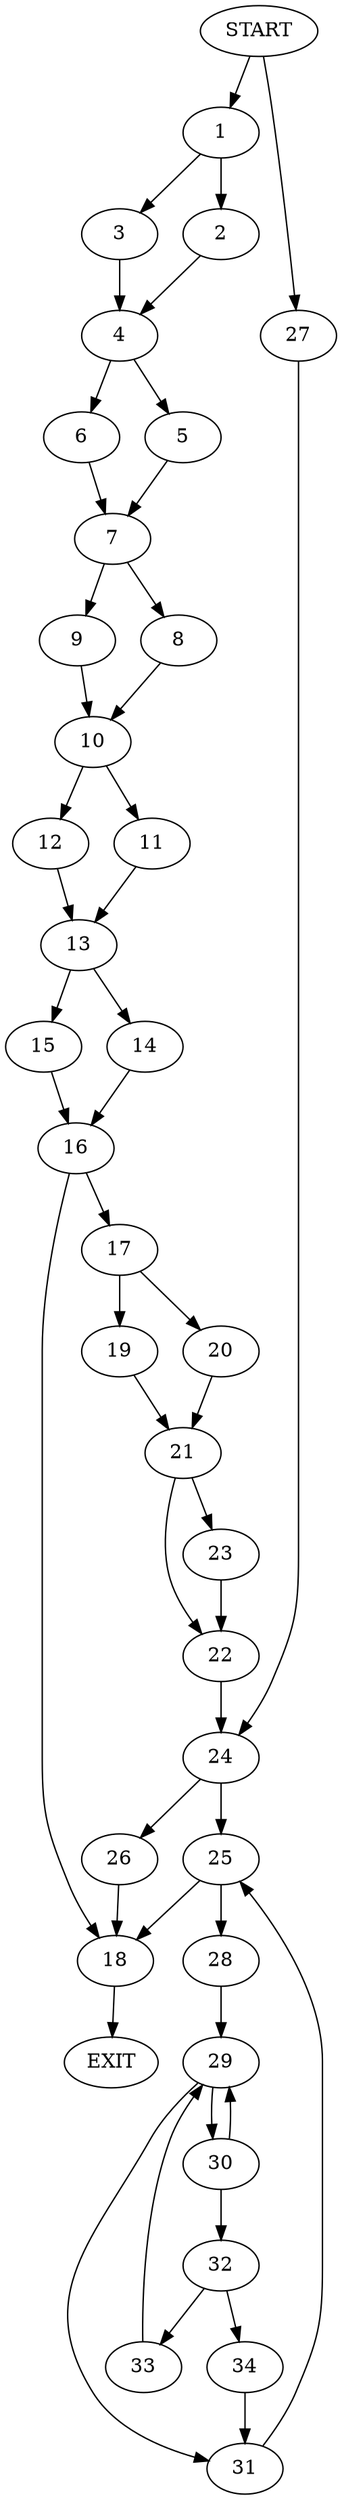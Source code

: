 digraph {
0 [label="START"]
35 [label="EXIT"]
0 -> 1
1 -> 2
1 -> 3
2 -> 4
3 -> 4
4 -> 5
4 -> 6
6 -> 7
5 -> 7
7 -> 8
7 -> 9
8 -> 10
9 -> 10
10 -> 11
10 -> 12
12 -> 13
11 -> 13
13 -> 14
13 -> 15
15 -> 16
14 -> 16
16 -> 17
16 -> 18
17 -> 19
17 -> 20
18 -> 35
20 -> 21
19 -> 21
21 -> 22
21 -> 23
22 -> 24
23 -> 22
24 -> 25
24 -> 26
0 -> 27
27 -> 24
26 -> 18
25 -> 18
25 -> 28
28 -> 29
29 -> 30
29 -> 31
30 -> 32
30 -> 29
31 -> 25
32 -> 33
32 -> 34
34 -> 31
33 -> 29
}
